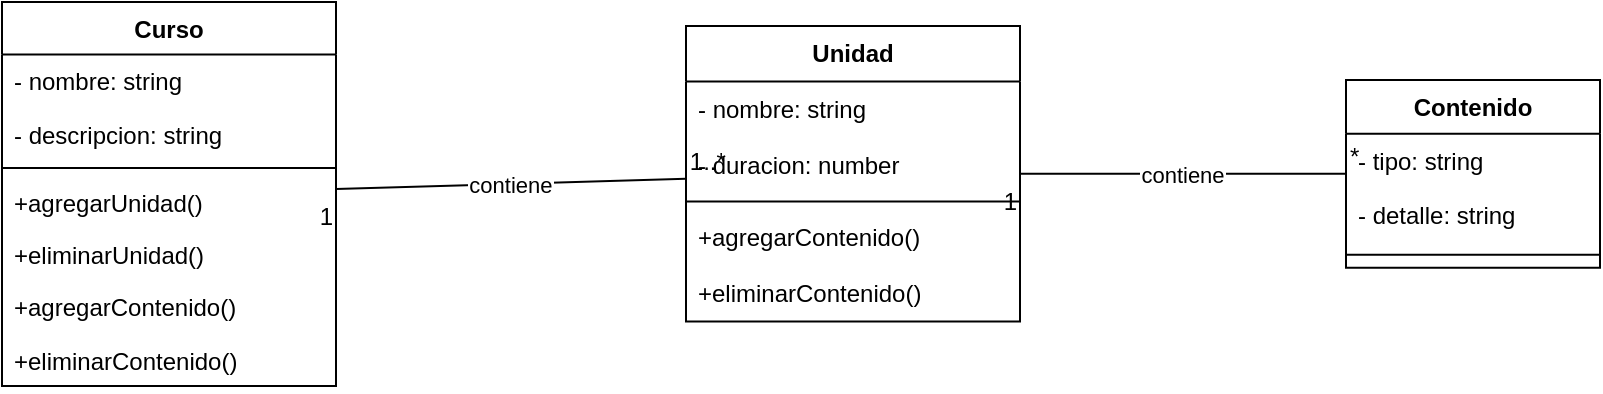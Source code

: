 <mxfile version="24.5.5" type="device">
  <diagram name="Página-1" id="xumD034moG2IZSD9xY2s">
    <mxGraphModel dx="1009" dy="572" grid="1" gridSize="10" guides="1" tooltips="1" connect="1" arrows="1" fold="1" page="1" pageScale="1" pageWidth="827" pageHeight="1169" math="0" shadow="0">
      <root>
        <mxCell id="0" />
        <mxCell id="1" parent="0" />
        <mxCell id="2" value="Curso" style="swimlane;fontStyle=1;align=center;verticalAlign=top;childLayout=stackLayout;horizontal=1;startSize=26.257;horizontalStack=0;resizeParent=1;resizeParentMax=0;resizeLast=0;collapsible=0;marginBottom=0;" parent="1" vertex="1">
          <mxGeometry x="8" y="8" width="167" height="192" as="geometry" />
        </mxCell>
        <mxCell id="3" value="- nombre: string" style="text;strokeColor=none;fillColor=none;align=left;verticalAlign=top;spacingLeft=4;spacingRight=4;overflow=hidden;rotatable=0;points=[[0,0.5],[1,0.5]];portConstraint=eastwest;" parent="2" vertex="1">
          <mxGeometry y="26" width="167" height="26" as="geometry" />
        </mxCell>
        <mxCell id="4" value="- descripcion: string" style="text;strokeColor=none;fillColor=none;align=left;verticalAlign=top;spacingLeft=4;spacingRight=4;overflow=hidden;rotatable=0;points=[[0,0.5],[1,0.5]];portConstraint=eastwest;" parent="2" vertex="1">
          <mxGeometry y="53" width="167" height="26" as="geometry" />
        </mxCell>
        <mxCell id="5" style="line;strokeWidth=1;fillColor=none;align=left;verticalAlign=middle;spacingTop=-1;spacingLeft=3;spacingRight=3;rotatable=0;labelPosition=right;points=[];portConstraint=eastwest;strokeColor=inherit;" parent="2" vertex="1">
          <mxGeometry y="79" width="167" height="8" as="geometry" />
        </mxCell>
        <mxCell id="6" value="+agregarUnidad()" style="text;strokeColor=none;fillColor=none;align=left;verticalAlign=top;spacingLeft=4;spacingRight=4;overflow=hidden;rotatable=0;points=[[0,0.5],[1,0.5]];portConstraint=eastwest;" parent="2" vertex="1">
          <mxGeometry y="87" width="167" height="26" as="geometry" />
        </mxCell>
        <mxCell id="7" value="+eliminarUnidad()" style="text;strokeColor=none;fillColor=none;align=left;verticalAlign=top;spacingLeft=4;spacingRight=4;overflow=hidden;rotatable=0;points=[[0,0.5],[1,0.5]];portConstraint=eastwest;" parent="2" vertex="1">
          <mxGeometry y="113" width="167" height="26" as="geometry" />
        </mxCell>
        <mxCell id="8" value="+agregarContenido()" style="text;strokeColor=none;fillColor=none;align=left;verticalAlign=top;spacingLeft=4;spacingRight=4;overflow=hidden;rotatable=0;points=[[0,0.5],[1,0.5]];portConstraint=eastwest;" parent="2" vertex="1">
          <mxGeometry y="139" width="167" height="26" as="geometry" />
        </mxCell>
        <mxCell id="9" value="+eliminarContenido()" style="text;strokeColor=none;fillColor=none;align=left;verticalAlign=top;spacingLeft=4;spacingRight=4;overflow=hidden;rotatable=0;points=[[0,0.5],[1,0.5]];portConstraint=eastwest;" parent="2" vertex="1">
          <mxGeometry y="166" width="167" height="26" as="geometry" />
        </mxCell>
        <mxCell id="10" value="Unidad" style="swimlane;fontStyle=1;align=center;verticalAlign=top;childLayout=stackLayout;horizontal=1;startSize=27.8;horizontalStack=0;resizeParent=1;resizeParentMax=0;resizeLast=0;collapsible=0;marginBottom=0;" parent="1" vertex="1">
          <mxGeometry x="350" y="20" width="167" height="147.8" as="geometry" />
        </mxCell>
        <mxCell id="11" value="- nombre: string" style="text;strokeColor=none;fillColor=none;align=left;verticalAlign=top;spacingLeft=4;spacingRight=4;overflow=hidden;rotatable=0;points=[[0,0.5],[1,0.5]];portConstraint=eastwest;" parent="10" vertex="1">
          <mxGeometry y="27.8" width="167" height="28" as="geometry" />
        </mxCell>
        <mxCell id="12" value="- duracion: number" style="text;strokeColor=none;fillColor=none;align=left;verticalAlign=top;spacingLeft=4;spacingRight=4;overflow=hidden;rotatable=0;points=[[0,0.5],[1,0.5]];portConstraint=eastwest;" parent="10" vertex="1">
          <mxGeometry y="55.8" width="167" height="28" as="geometry" />
        </mxCell>
        <mxCell id="13" style="line;strokeWidth=1;fillColor=none;align=left;verticalAlign=middle;spacingTop=-1;spacingLeft=3;spacingRight=3;rotatable=0;labelPosition=right;points=[];portConstraint=eastwest;strokeColor=inherit;" parent="10" vertex="1">
          <mxGeometry y="83.8" width="167" height="8" as="geometry" />
        </mxCell>
        <mxCell id="14" value="+agregarContenido()" style="text;strokeColor=none;fillColor=none;align=left;verticalAlign=top;spacingLeft=4;spacingRight=4;overflow=hidden;rotatable=0;points=[[0,0.5],[1,0.5]];portConstraint=eastwest;" parent="10" vertex="1">
          <mxGeometry y="91.8" width="167" height="28" as="geometry" />
        </mxCell>
        <mxCell id="15" value="+eliminarContenido()" style="text;strokeColor=none;fillColor=none;align=left;verticalAlign=top;spacingLeft=4;spacingRight=4;overflow=hidden;rotatable=0;points=[[0,0.5],[1,0.5]];portConstraint=eastwest;" parent="10" vertex="1">
          <mxGeometry y="119.8" width="167" height="28" as="geometry" />
        </mxCell>
        <mxCell id="16" value="Contenido" style="swimlane;fontStyle=1;align=center;verticalAlign=top;childLayout=stackLayout;horizontal=1;startSize=26.914;horizontalStack=0;resizeParent=1;resizeParentMax=0;resizeLast=0;collapsible=0;marginBottom=0;" parent="1" vertex="1">
          <mxGeometry x="680" y="46.94" width="127" height="93.914" as="geometry" />
        </mxCell>
        <mxCell id="17" value="- tipo: string" style="text;strokeColor=none;fillColor=none;align=left;verticalAlign=top;spacingLeft=4;spacingRight=4;overflow=hidden;rotatable=0;points=[[0,0.5],[1,0.5]];portConstraint=eastwest;" parent="16" vertex="1">
          <mxGeometry y="26.914" width="127" height="27" as="geometry" />
        </mxCell>
        <mxCell id="18" value="- detalle: string" style="text;strokeColor=none;fillColor=none;align=left;verticalAlign=top;spacingLeft=4;spacingRight=4;overflow=hidden;rotatable=0;points=[[0,0.5],[1,0.5]];portConstraint=eastwest;" parent="16" vertex="1">
          <mxGeometry y="53.914" width="127" height="27" as="geometry" />
        </mxCell>
        <mxCell id="19" style="line;strokeWidth=1;fillColor=none;align=left;verticalAlign=middle;spacingTop=-1;spacingLeft=3;spacingRight=3;rotatable=0;labelPosition=right;points=[];portConstraint=eastwest;strokeColor=inherit;" parent="16" vertex="1">
          <mxGeometry y="80.914" width="127" height="13" as="geometry" />
        </mxCell>
        <mxCell id="20" value="contiene" style="curved=1;startArrow=none;endArrow=none;" parent="1" source="2" target="10" edge="1">
          <mxGeometry relative="1" as="geometry">
            <Array as="points" />
          </mxGeometry>
        </mxCell>
        <mxCell id="21" value="1" style="edgeLabel;resizable=0;labelBackgroundColor=none;fontSize=12;align=right;verticalAlign=top;" parent="20" vertex="1">
          <mxGeometry x="-1" relative="1" as="geometry" />
        </mxCell>
        <mxCell id="22" value="1..*" style="edgeLabel;resizable=0;labelBackgroundColor=none;fontSize=12;align=left;verticalAlign=bottom;" parent="20" vertex="1">
          <mxGeometry x="1" relative="1" as="geometry" />
        </mxCell>
        <mxCell id="23" value="contiene" style="curved=1;startArrow=none;endArrow=none;" parent="1" source="10" target="16" edge="1">
          <mxGeometry relative="1" as="geometry">
            <Array as="points" />
          </mxGeometry>
        </mxCell>
        <mxCell id="24" value="1" style="edgeLabel;resizable=0;labelBackgroundColor=none;fontSize=12;align=right;verticalAlign=top;" parent="23" vertex="1">
          <mxGeometry x="-1" relative="1" as="geometry" />
        </mxCell>
        <mxCell id="25" value="*" style="edgeLabel;resizable=0;labelBackgroundColor=none;fontSize=12;align=left;verticalAlign=bottom;" parent="23" vertex="1">
          <mxGeometry x="1" relative="1" as="geometry" />
        </mxCell>
      </root>
    </mxGraphModel>
  </diagram>
</mxfile>
